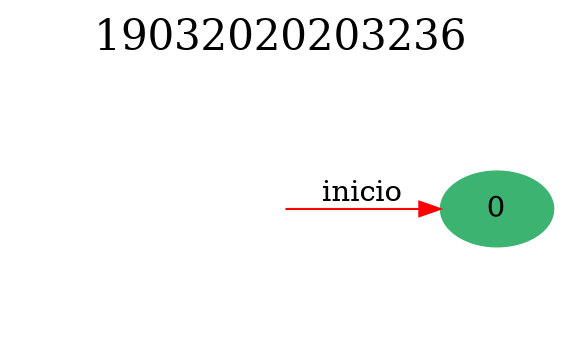 digraph 19032020203236 {
	rankdir=LR;
	graph [label="19032020203236", labelloc=t, fontsize=20]; 
	node [style = filled,color = mediumseagreen]; 0;
	node [shape=circle];
	node [color=midnightblue,fontcolor=white];
	edge [color=red];
	secret_node [style=invis];
	secret_node -> 0 [label="inicio"];
}